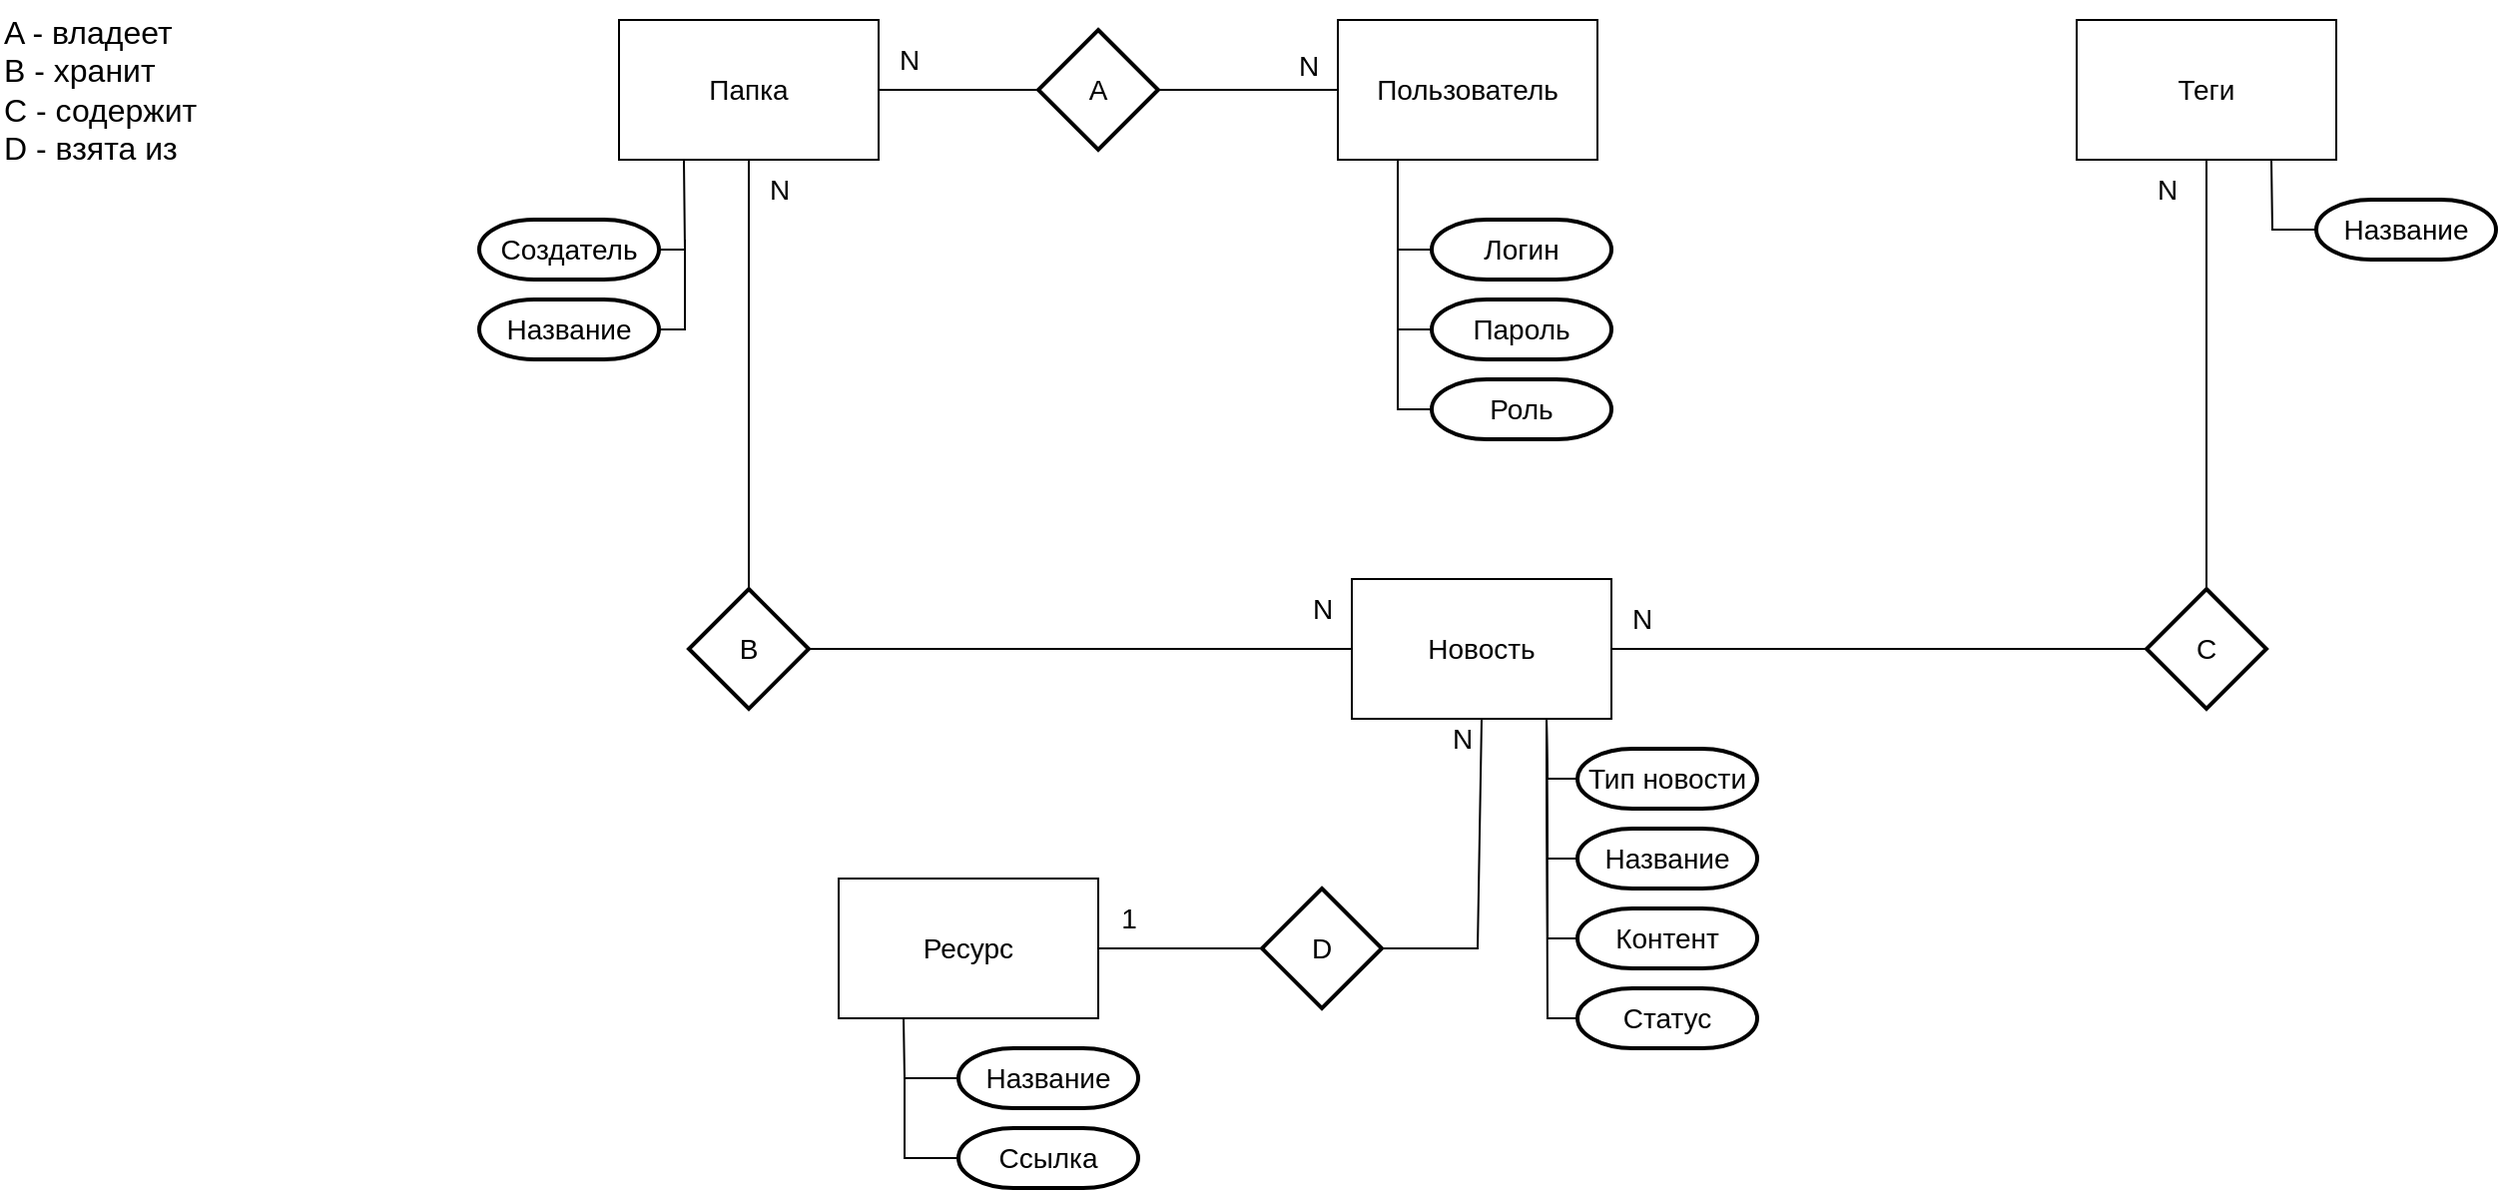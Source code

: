 <mxfile version="26.2.6">
  <diagram name="Страница — 1" id="-mfq2aO_iN6DvjIDpQLv">
    <mxGraphModel dx="2040" dy="1137" grid="1" gridSize="10" guides="1" tooltips="1" connect="1" arrows="1" fold="1" page="1" pageScale="1" pageWidth="827" pageHeight="1169" math="0" shadow="0">
      <root>
        <mxCell id="0" />
        <mxCell id="1" parent="0" />
        <mxCell id="iU6EtHVqtthTb44nJRj_-1" value="&lt;font style=&quot;font-size: 14px;&quot;&gt;Пользователь&lt;/font&gt;" style="rounded=0;whiteSpace=wrap;html=1;" vertex="1" parent="1">
          <mxGeometry x="790" y="55" width="130" height="70" as="geometry" />
        </mxCell>
        <mxCell id="iU6EtHVqtthTb44nJRj_-2" value="&lt;span style=&quot;font-size: 14px;&quot;&gt;Новость&lt;/span&gt;" style="rounded=0;whiteSpace=wrap;html=1;" vertex="1" parent="1">
          <mxGeometry x="797" y="335" width="130" height="70" as="geometry" />
        </mxCell>
        <mxCell id="iU6EtHVqtthTb44nJRj_-7" value="&lt;span style=&quot;font-size: 14px;&quot;&gt;Папка&lt;/span&gt;" style="rounded=0;whiteSpace=wrap;html=1;" vertex="1" parent="1">
          <mxGeometry x="430" y="55" width="130" height="70" as="geometry" />
        </mxCell>
        <mxCell id="iU6EtHVqtthTb44nJRj_-10" value="&lt;span style=&quot;font-size: 14px;&quot;&gt;Теги&lt;/span&gt;" style="rounded=0;whiteSpace=wrap;html=1;" vertex="1" parent="1">
          <mxGeometry x="1160" y="55" width="130" height="70" as="geometry" />
        </mxCell>
        <mxCell id="iU6EtHVqtthTb44nJRj_-14" value="&lt;span style=&quot;font-size: 14px;&quot;&gt;Логин&lt;/span&gt;" style="strokeWidth=2;html=1;shape=mxgraph.flowchart.terminator;whiteSpace=wrap;" vertex="1" parent="1">
          <mxGeometry x="837" y="155" width="90" height="30" as="geometry" />
        </mxCell>
        <mxCell id="iU6EtHVqtthTb44nJRj_-15" value="&lt;span style=&quot;font-size: 14px;&quot;&gt;Пароль&lt;/span&gt;" style="strokeWidth=2;html=1;shape=mxgraph.flowchart.terminator;whiteSpace=wrap;" vertex="1" parent="1">
          <mxGeometry x="837" y="195" width="90" height="30" as="geometry" />
        </mxCell>
        <mxCell id="iU6EtHVqtthTb44nJRj_-16" value="&lt;span style=&quot;font-size: 14px;&quot;&gt;Роль&lt;/span&gt;" style="strokeWidth=2;html=1;shape=mxgraph.flowchart.terminator;whiteSpace=wrap;" vertex="1" parent="1">
          <mxGeometry x="837" y="235" width="90" height="30" as="geometry" />
        </mxCell>
        <mxCell id="iU6EtHVqtthTb44nJRj_-18" value="" style="endArrow=none;html=1;rounded=0;entryX=0.25;entryY=1;entryDx=0;entryDy=0;exitX=0;exitY=0.5;exitDx=0;exitDy=0;exitPerimeter=0;" edge="1" parent="1">
          <mxGeometry width="50" height="50" relative="1" as="geometry">
            <mxPoint x="837" y="170" as="sourcePoint" />
            <mxPoint x="820" y="125" as="targetPoint" />
            <Array as="points">
              <mxPoint x="820" y="170" />
            </Array>
          </mxGeometry>
        </mxCell>
        <mxCell id="iU6EtHVqtthTb44nJRj_-19" value="" style="endArrow=none;html=1;rounded=0;entryX=0.25;entryY=1;entryDx=0;entryDy=0;exitX=0;exitY=0.5;exitDx=0;exitDy=0;exitPerimeter=0;" edge="1" parent="1">
          <mxGeometry width="50" height="50" relative="1" as="geometry">
            <mxPoint x="837" y="210" as="sourcePoint" />
            <mxPoint x="820" y="165" as="targetPoint" />
            <Array as="points">
              <mxPoint x="820" y="210" />
            </Array>
          </mxGeometry>
        </mxCell>
        <mxCell id="iU6EtHVqtthTb44nJRj_-20" value="" style="endArrow=none;html=1;rounded=0;entryX=0.25;entryY=1;entryDx=0;entryDy=0;exitX=0;exitY=0.5;exitDx=0;exitDy=0;exitPerimeter=0;" edge="1" parent="1">
          <mxGeometry width="50" height="50" relative="1" as="geometry">
            <mxPoint x="837" y="250" as="sourcePoint" />
            <mxPoint x="820" y="205" as="targetPoint" />
            <Array as="points">
              <mxPoint x="820" y="250" />
            </Array>
          </mxGeometry>
        </mxCell>
        <mxCell id="iU6EtHVqtthTb44nJRj_-21" value="&lt;font style=&quot;font-size: 14px;&quot;&gt;A&lt;/font&gt;" style="strokeWidth=2;html=1;shape=mxgraph.flowchart.decision;whiteSpace=wrap;" vertex="1" parent="1">
          <mxGeometry x="640" y="60" width="60" height="60" as="geometry" />
        </mxCell>
        <mxCell id="iU6EtHVqtthTb44nJRj_-22" value="" style="endArrow=none;html=1;rounded=0;entryX=0;entryY=0.5;entryDx=0;entryDy=0;exitX=1;exitY=0.5;exitDx=0;exitDy=0;exitPerimeter=0;" edge="1" parent="1" source="iU6EtHVqtthTb44nJRj_-21" target="iU6EtHVqtthTb44nJRj_-1">
          <mxGeometry width="50" height="50" relative="1" as="geometry">
            <mxPoint x="720" y="415" as="sourcePoint" />
            <mxPoint x="770" y="365" as="targetPoint" />
          </mxGeometry>
        </mxCell>
        <mxCell id="iU6EtHVqtthTb44nJRj_-23" value="" style="endArrow=none;html=1;rounded=0;exitX=0;exitY=0.5;exitDx=0;exitDy=0;exitPerimeter=0;entryX=1;entryY=0.5;entryDx=0;entryDy=0;" edge="1" parent="1" source="iU6EtHVqtthTb44nJRj_-21" target="iU6EtHVqtthTb44nJRj_-7">
          <mxGeometry width="50" height="50" relative="1" as="geometry">
            <mxPoint x="670" y="245" as="sourcePoint" />
            <mxPoint x="720" y="195" as="targetPoint" />
          </mxGeometry>
        </mxCell>
        <mxCell id="iU6EtHVqtthTb44nJRj_-24" value="&lt;font style=&quot;font-size: 14px;&quot;&gt;N&lt;/font&gt;" style="text;html=1;align=center;verticalAlign=middle;resizable=0;points=[];autosize=1;strokeColor=none;fillColor=none;" vertex="1" parent="1">
          <mxGeometry x="560" y="60" width="30" height="30" as="geometry" />
        </mxCell>
        <mxCell id="iU6EtHVqtthTb44nJRj_-25" value="&lt;span style=&quot;font-size: 14px;&quot;&gt;N&lt;/span&gt;" style="text;html=1;align=center;verticalAlign=middle;resizable=0;points=[];autosize=1;strokeColor=none;fillColor=none;" vertex="1" parent="1">
          <mxGeometry x="760" y="63" width="30" height="30" as="geometry" />
        </mxCell>
        <mxCell id="iU6EtHVqtthTb44nJRj_-31" value="&lt;font style=&quot;font-size: 16px;&quot;&gt;A - владеет&lt;/font&gt;&lt;div&gt;&lt;font style=&quot;font-size: 16px;&quot;&gt;B - хранит&lt;/font&gt;&lt;/div&gt;&lt;div&gt;&lt;font style=&quot;font-size: 16px;&quot;&gt;C - содержит&lt;/font&gt;&lt;/div&gt;&lt;div&gt;&lt;span style=&quot;font-size: 16px;&quot;&gt;D - взята из&lt;/span&gt;&lt;/div&gt;" style="text;html=1;align=left;verticalAlign=middle;resizable=0;points=[];autosize=1;strokeColor=none;fillColor=none;" vertex="1" parent="1">
          <mxGeometry x="120" y="45" width="120" height="90" as="geometry" />
        </mxCell>
        <mxCell id="iU6EtHVqtthTb44nJRj_-46" value="&lt;span style=&quot;font-size: 14px;&quot;&gt;Создатель&lt;/span&gt;" style="strokeWidth=2;html=1;shape=mxgraph.flowchart.terminator;whiteSpace=wrap;" vertex="1" parent="1">
          <mxGeometry x="360" y="155" width="90" height="30" as="geometry" />
        </mxCell>
        <mxCell id="iU6EtHVqtthTb44nJRj_-47" value="&lt;span style=&quot;font-size: 14px;&quot;&gt;Название&lt;/span&gt;" style="strokeWidth=2;html=1;shape=mxgraph.flowchart.terminator;whiteSpace=wrap;" vertex="1" parent="1">
          <mxGeometry x="360" y="195" width="90" height="30" as="geometry" />
        </mxCell>
        <mxCell id="iU6EtHVqtthTb44nJRj_-49" value="" style="endArrow=none;html=1;rounded=0;entryX=0.25;entryY=1;entryDx=0;entryDy=0;exitX=1;exitY=0.5;exitDx=0;exitDy=0;exitPerimeter=0;" edge="1" parent="1" source="iU6EtHVqtthTb44nJRj_-46" target="iU6EtHVqtthTb44nJRj_-7">
          <mxGeometry width="50" height="50" relative="1" as="geometry">
            <mxPoint x="540" y="235" as="sourcePoint" />
            <mxPoint x="590" y="185" as="targetPoint" />
            <Array as="points">
              <mxPoint x="463" y="170" />
            </Array>
          </mxGeometry>
        </mxCell>
        <mxCell id="iU6EtHVqtthTb44nJRj_-53" value="" style="endArrow=none;html=1;rounded=0;entryX=0.25;entryY=1;entryDx=0;entryDy=0;exitX=1;exitY=0.5;exitDx=0;exitDy=0;exitPerimeter=0;" edge="1" parent="1">
          <mxGeometry width="50" height="50" relative="1" as="geometry">
            <mxPoint x="450" y="210" as="sourcePoint" />
            <mxPoint x="463" y="165" as="targetPoint" />
            <Array as="points">
              <mxPoint x="463" y="210" />
            </Array>
          </mxGeometry>
        </mxCell>
        <mxCell id="iU6EtHVqtthTb44nJRj_-61" value="&lt;span style=&quot;font-size: 14px;&quot;&gt;B&lt;/span&gt;" style="strokeWidth=2;html=1;shape=mxgraph.flowchart.decision;whiteSpace=wrap;" vertex="1" parent="1">
          <mxGeometry x="465" y="340" width="60" height="60" as="geometry" />
        </mxCell>
        <mxCell id="iU6EtHVqtthTb44nJRj_-62" value="" style="endArrow=none;html=1;rounded=0;entryX=0.5;entryY=1;entryDx=0;entryDy=0;exitX=0.5;exitY=0;exitDx=0;exitDy=0;exitPerimeter=0;" edge="1" parent="1" source="iU6EtHVqtthTb44nJRj_-61" target="iU6EtHVqtthTb44nJRj_-7">
          <mxGeometry width="50" height="50" relative="1" as="geometry">
            <mxPoint x="490" y="275" as="sourcePoint" />
            <mxPoint x="540" y="225" as="targetPoint" />
          </mxGeometry>
        </mxCell>
        <mxCell id="iU6EtHVqtthTb44nJRj_-63" value="" style="endArrow=none;html=1;rounded=0;exitX=1;exitY=0.5;exitDx=0;exitDy=0;exitPerimeter=0;entryX=0;entryY=0.5;entryDx=0;entryDy=0;" edge="1" parent="1" source="iU6EtHVqtthTb44nJRj_-61" target="iU6EtHVqtthTb44nJRj_-2">
          <mxGeometry width="50" height="50" relative="1" as="geometry">
            <mxPoint x="650" y="455" as="sourcePoint" />
            <mxPoint x="700" y="405" as="targetPoint" />
          </mxGeometry>
        </mxCell>
        <mxCell id="iU6EtHVqtthTb44nJRj_-64" value="&lt;font style=&quot;font-size: 14px;&quot;&gt;N&lt;/font&gt;" style="text;html=1;align=center;verticalAlign=middle;resizable=0;points=[];autosize=1;strokeColor=none;fillColor=none;" vertex="1" parent="1">
          <mxGeometry x="495" y="125" width="30" height="30" as="geometry" />
        </mxCell>
        <mxCell id="iU6EtHVqtthTb44nJRj_-65" value="&lt;font style=&quot;font-size: 14px;&quot;&gt;N&lt;/font&gt;" style="text;html=1;align=center;verticalAlign=middle;resizable=0;points=[];autosize=1;strokeColor=none;fillColor=none;" vertex="1" parent="1">
          <mxGeometry x="767" y="335" width="30" height="30" as="geometry" />
        </mxCell>
        <mxCell id="iU6EtHVqtthTb44nJRj_-75" value="&lt;span style=&quot;font-size: 14px;&quot;&gt;C&lt;/span&gt;" style="strokeWidth=2;html=1;shape=mxgraph.flowchart.decision;whiteSpace=wrap;" vertex="1" parent="1">
          <mxGeometry x="1195" y="340" width="60" height="60" as="geometry" />
        </mxCell>
        <mxCell id="iU6EtHVqtthTb44nJRj_-76" value="" style="endArrow=none;html=1;rounded=0;entryX=0;entryY=0.5;entryDx=0;entryDy=0;exitX=1;exitY=0.5;exitDx=0;exitDy=0;entryPerimeter=0;" edge="1" parent="1" source="iU6EtHVqtthTb44nJRj_-2" target="iU6EtHVqtthTb44nJRj_-75">
          <mxGeometry width="50" height="50" relative="1" as="geometry">
            <mxPoint x="960" y="475" as="sourcePoint" />
            <mxPoint x="1030" y="475" as="targetPoint" />
          </mxGeometry>
        </mxCell>
        <mxCell id="iU6EtHVqtthTb44nJRj_-78" value="&lt;span style=&quot;font-size: 14px;&quot;&gt;Ресурс&lt;/span&gt;" style="rounded=0;whiteSpace=wrap;html=1;" vertex="1" parent="1">
          <mxGeometry x="540" y="485" width="130" height="70" as="geometry" />
        </mxCell>
        <mxCell id="iU6EtHVqtthTb44nJRj_-80" value="" style="endArrow=none;html=1;rounded=0;entryX=0.75;entryY=1;entryDx=0;entryDy=0;exitX=0;exitY=0.5;exitDx=0;exitDy=0;exitPerimeter=0;" edge="1" parent="1" source="iU6EtHVqtthTb44nJRj_-81" target="iU6EtHVqtthTb44nJRj_-10">
          <mxGeometry width="50" height="50" relative="1" as="geometry">
            <mxPoint x="1260" y="165" as="sourcePoint" />
            <mxPoint x="1350" y="145" as="targetPoint" />
            <Array as="points">
              <mxPoint x="1258" y="160" />
            </Array>
          </mxGeometry>
        </mxCell>
        <mxCell id="iU6EtHVqtthTb44nJRj_-81" value="&lt;span style=&quot;font-size: 14px;&quot;&gt;Название&lt;/span&gt;" style="strokeWidth=2;html=1;shape=mxgraph.flowchart.terminator;whiteSpace=wrap;" vertex="1" parent="1">
          <mxGeometry x="1280" y="145" width="90" height="30" as="geometry" />
        </mxCell>
        <mxCell id="iU6EtHVqtthTb44nJRj_-82" value="" style="endArrow=none;html=1;rounded=0;entryX=0.5;entryY=1;entryDx=0;entryDy=0;exitX=0.5;exitY=0;exitDx=0;exitDy=0;exitPerimeter=0;" edge="1" parent="1" source="iU6EtHVqtthTb44nJRj_-75" target="iU6EtHVqtthTb44nJRj_-10">
          <mxGeometry width="50" height="50" relative="1" as="geometry">
            <mxPoint x="1190" y="305" as="sourcePoint" />
            <mxPoint x="1240" y="255" as="targetPoint" />
          </mxGeometry>
        </mxCell>
        <mxCell id="iU6EtHVqtthTb44nJRj_-83" value="&lt;span style=&quot;font-size: 14px;&quot;&gt;D&lt;/span&gt;" style="strokeWidth=2;html=1;shape=mxgraph.flowchart.decision;whiteSpace=wrap;" vertex="1" parent="1">
          <mxGeometry x="752" y="490" width="60" height="60" as="geometry" />
        </mxCell>
        <mxCell id="iU6EtHVqtthTb44nJRj_-84" value="" style="endArrow=none;html=1;rounded=0;exitX=1;exitY=0.5;exitDx=0;exitDy=0;entryX=0;entryY=0.5;entryDx=0;entryDy=0;entryPerimeter=0;" edge="1" parent="1" source="iU6EtHVqtthTb44nJRj_-78" target="iU6EtHVqtthTb44nJRj_-83">
          <mxGeometry width="50" height="50" relative="1" as="geometry">
            <mxPoint x="710" y="655" as="sourcePoint" />
            <mxPoint x="760" y="605" as="targetPoint" />
          </mxGeometry>
        </mxCell>
        <mxCell id="iU6EtHVqtthTb44nJRj_-85" value="" style="endArrow=none;html=1;rounded=0;entryX=0.5;entryY=1;entryDx=0;entryDy=0;exitX=1;exitY=0.5;exitDx=0;exitDy=0;exitPerimeter=0;" edge="1" parent="1" source="iU6EtHVqtthTb44nJRj_-83" target="iU6EtHVqtthTb44nJRj_-2">
          <mxGeometry width="50" height="50" relative="1" as="geometry">
            <mxPoint x="830" y="515" as="sourcePoint" />
            <mxPoint x="870" y="465" as="targetPoint" />
            <Array as="points">
              <mxPoint x="860" y="520" />
            </Array>
          </mxGeometry>
        </mxCell>
        <mxCell id="iU6EtHVqtthTb44nJRj_-86" value="&lt;font style=&quot;font-size: 14px;&quot;&gt;N&lt;/font&gt;" style="text;html=1;align=center;verticalAlign=middle;resizable=0;points=[];autosize=1;strokeColor=none;fillColor=none;" vertex="1" parent="1">
          <mxGeometry x="927" y="340" width="30" height="30" as="geometry" />
        </mxCell>
        <mxCell id="iU6EtHVqtthTb44nJRj_-87" value="&lt;font style=&quot;font-size: 14px;&quot;&gt;N&lt;/font&gt;" style="text;html=1;align=center;verticalAlign=middle;resizable=0;points=[];autosize=1;strokeColor=none;fillColor=none;" vertex="1" parent="1">
          <mxGeometry x="837" y="400" width="30" height="30" as="geometry" />
        </mxCell>
        <mxCell id="iU6EtHVqtthTb44nJRj_-88" value="&lt;font style=&quot;font-size: 14px;&quot;&gt;1&lt;/font&gt;" style="text;html=1;align=center;verticalAlign=middle;resizable=0;points=[];autosize=1;strokeColor=none;fillColor=none;" vertex="1" parent="1">
          <mxGeometry x="670" y="490" width="30" height="30" as="geometry" />
        </mxCell>
        <mxCell id="iU6EtHVqtthTb44nJRj_-89" value="&lt;font style=&quot;font-size: 14px;&quot;&gt;N&lt;/font&gt;" style="text;html=1;align=center;verticalAlign=middle;resizable=0;points=[];autosize=1;strokeColor=none;fillColor=none;" vertex="1" parent="1">
          <mxGeometry x="1190" y="125" width="30" height="30" as="geometry" />
        </mxCell>
        <mxCell id="iU6EtHVqtthTb44nJRj_-90" value="&lt;span style=&quot;font-size: 14px;&quot;&gt;Тип новости&lt;/span&gt;" style="strokeWidth=2;html=1;shape=mxgraph.flowchart.terminator;whiteSpace=wrap;" vertex="1" parent="1">
          <mxGeometry x="910" y="420" width="90" height="30" as="geometry" />
        </mxCell>
        <mxCell id="iU6EtHVqtthTb44nJRj_-91" value="&lt;span style=&quot;font-size: 14px;&quot;&gt;Название&lt;/span&gt;" style="strokeWidth=2;html=1;shape=mxgraph.flowchart.terminator;whiteSpace=wrap;" vertex="1" parent="1">
          <mxGeometry x="910" y="460" width="90" height="30" as="geometry" />
        </mxCell>
        <mxCell id="iU6EtHVqtthTb44nJRj_-92" value="&lt;span style=&quot;font-size: 14px;&quot;&gt;Контент&lt;/span&gt;" style="strokeWidth=2;html=1;shape=mxgraph.flowchart.terminator;whiteSpace=wrap;" vertex="1" parent="1">
          <mxGeometry x="910" y="500" width="90" height="30" as="geometry" />
        </mxCell>
        <mxCell id="iU6EtHVqtthTb44nJRj_-93" value="&lt;span style=&quot;font-size: 14px;&quot;&gt;Статус&lt;/span&gt;" style="strokeWidth=2;html=1;shape=mxgraph.flowchart.terminator;whiteSpace=wrap;" vertex="1" parent="1">
          <mxGeometry x="910" y="540" width="90" height="30" as="geometry" />
        </mxCell>
        <mxCell id="iU6EtHVqtthTb44nJRj_-94" value="" style="endArrow=none;html=1;rounded=0;entryX=0.75;entryY=1;entryDx=0;entryDy=0;exitX=0;exitY=0.5;exitDx=0;exitDy=0;exitPerimeter=0;" edge="1" parent="1" source="iU6EtHVqtthTb44nJRj_-90" target="iU6EtHVqtthTb44nJRj_-2">
          <mxGeometry width="50" height="50" relative="1" as="geometry">
            <mxPoint x="870" y="490" as="sourcePoint" />
            <mxPoint x="920" y="440" as="targetPoint" />
            <Array as="points">
              <mxPoint x="895" y="435" />
            </Array>
          </mxGeometry>
        </mxCell>
        <mxCell id="iU6EtHVqtthTb44nJRj_-95" value="" style="endArrow=none;html=1;rounded=0;exitX=0;exitY=0.5;exitDx=0;exitDy=0;exitPerimeter=0;entryX=0.75;entryY=1;entryDx=0;entryDy=0;" edge="1" parent="1" source="iU6EtHVqtthTb44nJRj_-91" target="iU6EtHVqtthTb44nJRj_-2">
          <mxGeometry width="50" height="50" relative="1" as="geometry">
            <mxPoint x="910" y="485" as="sourcePoint" />
            <mxPoint x="890" y="430" as="targetPoint" />
            <Array as="points">
              <mxPoint x="895" y="475" />
            </Array>
          </mxGeometry>
        </mxCell>
        <mxCell id="iU6EtHVqtthTb44nJRj_-96" value="" style="endArrow=none;html=1;rounded=0;exitX=0;exitY=0.5;exitDx=0;exitDy=0;exitPerimeter=0;entryX=0.75;entryY=1;entryDx=0;entryDy=0;" edge="1" parent="1" source="iU6EtHVqtthTb44nJRj_-92" target="iU6EtHVqtthTb44nJRj_-2">
          <mxGeometry width="50" height="50" relative="1" as="geometry">
            <mxPoint x="910" y="525" as="sourcePoint" />
            <mxPoint x="880" y="500" as="targetPoint" />
            <Array as="points">
              <mxPoint x="895" y="515" />
            </Array>
          </mxGeometry>
        </mxCell>
        <mxCell id="iU6EtHVqtthTb44nJRj_-97" value="" style="endArrow=none;html=1;rounded=0;exitX=0;exitY=0.5;exitDx=0;exitDy=0;exitPerimeter=0;entryX=0.75;entryY=1;entryDx=0;entryDy=0;" edge="1" parent="1" source="iU6EtHVqtthTb44nJRj_-93" target="iU6EtHVqtthTb44nJRj_-2">
          <mxGeometry width="50" height="50" relative="1" as="geometry">
            <mxPoint x="910" y="560" as="sourcePoint" />
            <mxPoint x="870" y="540" as="targetPoint" />
            <Array as="points">
              <mxPoint x="895" y="555" />
            </Array>
          </mxGeometry>
        </mxCell>
        <mxCell id="iU6EtHVqtthTb44nJRj_-101" value="&lt;span style=&quot;font-size: 14px;&quot;&gt;Название&lt;/span&gt;" style="strokeWidth=2;html=1;shape=mxgraph.flowchart.terminator;whiteSpace=wrap;" vertex="1" parent="1">
          <mxGeometry x="600" y="570" width="90" height="30" as="geometry" />
        </mxCell>
        <mxCell id="iU6EtHVqtthTb44nJRj_-102" value="&lt;span style=&quot;font-size: 14px;&quot;&gt;Ссылка&lt;/span&gt;" style="strokeWidth=2;html=1;shape=mxgraph.flowchart.terminator;whiteSpace=wrap;" vertex="1" parent="1">
          <mxGeometry x="600" y="610" width="90" height="30" as="geometry" />
        </mxCell>
        <mxCell id="iU6EtHVqtthTb44nJRj_-103" value="" style="endArrow=none;html=1;rounded=0;entryX=0.25;entryY=1;entryDx=0;entryDy=0;exitX=0;exitY=0.5;exitDx=0;exitDy=0;exitPerimeter=0;" edge="1" parent="1" source="iU6EtHVqtthTb44nJRj_-101" target="iU6EtHVqtthTb44nJRj_-78">
          <mxGeometry width="50" height="50" relative="1" as="geometry">
            <mxPoint x="530" y="620" as="sourcePoint" />
            <mxPoint x="580" y="570" as="targetPoint" />
            <Array as="points">
              <mxPoint x="573" y="585" />
            </Array>
          </mxGeometry>
        </mxCell>
        <mxCell id="iU6EtHVqtthTb44nJRj_-105" value="" style="endArrow=none;html=1;rounded=0;entryX=0.25;entryY=1;entryDx=0;entryDy=0;exitX=0;exitY=0.5;exitDx=0;exitDy=0;exitPerimeter=0;" edge="1" parent="1" source="iU6EtHVqtthTb44nJRj_-102">
          <mxGeometry width="50" height="50" relative="1" as="geometry">
            <mxPoint x="600" y="615" as="sourcePoint" />
            <mxPoint x="573" y="585" as="targetPoint" />
            <Array as="points">
              <mxPoint x="573" y="625" />
            </Array>
          </mxGeometry>
        </mxCell>
      </root>
    </mxGraphModel>
  </diagram>
</mxfile>
